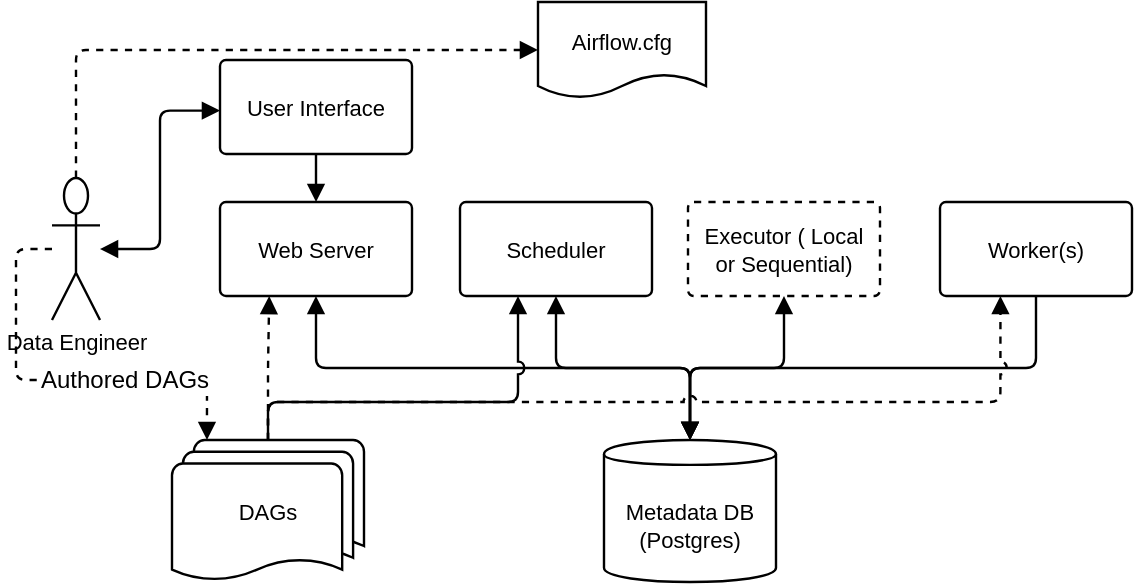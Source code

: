 <mxfile version="12.1.7" type="device" pages="1"><diagram id="4gz2J6RT8gPIovVUQYBP" name="Page-1"><mxGraphModel dx="1284" dy="802" grid="1" gridSize="10" guides="1" tooltips="1" connect="1" arrows="1" fold="1" page="1" pageScale="1" pageWidth="827" pageHeight="1169" math="0" shadow="0"><root><mxCell id="0"/><mxCell id="1" parent="0"/><mxCell id="Z4zIrTQcjmD4Xrg5V0Hz-1" value="Airflow.cfg" style="html=1;whiteSpace=wrap;shape=document;fontSize=11;fontColor=#000000;spacing=5;strokeOpacity=100;rounded=1;absoluteArcSize=1;arcSize=6;strokeWidth=1.2;size=0.25;spacingTop=-8;" vertex="1" parent="1"><mxGeometry x="371" y="230" width="84" height="48" as="geometry"/></mxCell><mxCell id="Z4zIrTQcjmD4Xrg5V0Hz-2" value="User Interface" style="html=1;whiteSpace=wrap;;fontSize=11;fontColor=#000000;spacing=5;strokeOpacity=100;rounded=1;absoluteArcSize=1;arcSize=6;strokeWidth=1.2;" vertex="1" parent="1"><mxGeometry x="212" y="259" width="96" height="47" as="geometry"/></mxCell><mxCell id="Z4zIrTQcjmD4Xrg5V0Hz-3" value="Web Server" style="html=1;whiteSpace=wrap;;fontSize=11;fontColor=#000000;spacing=5;strokeOpacity=100;rounded=1;absoluteArcSize=1;arcSize=6;strokeWidth=1.2;" vertex="1" parent="1"><mxGeometry x="212" y="330" width="96" height="47" as="geometry"/></mxCell><mxCell id="Z4zIrTQcjmD4Xrg5V0Hz-4" value="" style="html=1;jettySize=18;fontSize=11;strokeWidth=1.2;rounded=1;arcSize=10;edgeStyle=orthogonalEdgeStyle;startArrow=none;endArrow=block;endFill=1;exitX=0.5;exitY=1.013;exitPerimeter=1;entryX=0.5;entryY=-0.013;entryPerimeter=1;" edge="1" parent="1" source="Z4zIrTQcjmD4Xrg5V0Hz-2" target="Z4zIrTQcjmD4Xrg5V0Hz-3"><mxGeometry width="100" height="100" relative="1" as="geometry"/></mxCell><mxCell id="Z4zIrTQcjmD4Xrg5V0Hz-5" value="Data Engineer" style="html=1;whiteSpace=wrap;shape=umlActor;labelPosition=center;verticalLabelPosition=bottom;verticalAlign=top;whiteSpace=nowrap;fontSize=11;fontColor=#000000;spacing=0;strokeOpacity=100;rounded=1;absoluteArcSize=1;arcSize=6;strokeWidth=1.2;" vertex="1" parent="1"><mxGeometry x="128" y="318" width="24" height="71" as="geometry"/></mxCell><mxCell id="Z4zIrTQcjmD4Xrg5V0Hz-6" value="" style="html=1;jettySize=18;fontSize=11;strokeWidth=1.2;rounded=1;arcSize=10;edgeStyle=orthogonalEdgeStyle;startArrow=block;endFill=1;endArrow=block;endFill=1;exitX=0.554;exitY=0.5;exitPerimeter=1;entryX=-0.006;entryY=0.539;entryPerimeter=1;" edge="1" parent="1" source="Z4zIrTQcjmD4Xrg5V0Hz-5" target="Z4zIrTQcjmD4Xrg5V0Hz-2"><mxGeometry width="100" height="100" relative="1" as="geometry"/></mxCell><mxCell id="Z4zIrTQcjmD4Xrg5V0Hz-7" value="Metadata DB (Postgres)" style="html=1;whiteSpace=wrap;shape=cylinder;size=0.1;anchorPointDirection=0;boundedLbl=1;;fontSize=11;fontColor=#000000;spacing=5;strokeOpacity=100;rounded=1;absoluteArcSize=1;arcSize=6;strokeWidth=1.2;" vertex="1" parent="1"><mxGeometry x="404" y="449" width="86" height="71" as="geometry"/></mxCell><mxCell id="Z4zIrTQcjmD4Xrg5V0Hz-8" value="Scheduler" style="html=1;whiteSpace=wrap;;fontSize=11;fontColor=#000000;spacing=5;strokeOpacity=100;rounded=1;absoluteArcSize=1;arcSize=6;strokeWidth=1.2;" vertex="1" parent="1"><mxGeometry x="332" y="330" width="96" height="47" as="geometry"/></mxCell><mxCell id="Z4zIrTQcjmD4Xrg5V0Hz-9" value="Executor ( Local or Sequential)" style="html=1;whiteSpace=wrap;;fontSize=11;fontColor=#000000;spacing=5;strokeOpacity=100;rounded=1;absoluteArcSize=1;arcSize=6;dashed=1;strokeWidth=1.2;" vertex="1" parent="1"><mxGeometry x="446" y="330" width="96" height="47" as="geometry"/></mxCell><mxCell id="Z4zIrTQcjmD4Xrg5V0Hz-10" value="Worker(s)" style="html=1;whiteSpace=wrap;;fontSize=11;fontColor=#000000;spacing=5;strokeOpacity=100;rounded=1;absoluteArcSize=1;arcSize=6;strokeWidth=1.2;" vertex="1" parent="1"><mxGeometry x="572" y="330" width="96" height="47" as="geometry"/></mxCell><mxCell id="Z4zIrTQcjmD4Xrg5V0Hz-11" value="" style="html=1;jettySize=18;fontSize=11;strokeWidth=1.2;rounded=1;arcSize=10;edgeStyle=orthogonalEdgeStyle;startArrow=block;endFill=1;endArrow=block;endFill=1;exitX=0.5;exitY=1.013;exitPerimeter=1;entryX=0.5;entryY=-0.008;entryPerimeter=1;" edge="1" parent="1" source="Z4zIrTQcjmD4Xrg5V0Hz-3" target="Z4zIrTQcjmD4Xrg5V0Hz-7"><mxGeometry width="100" height="100" relative="1" as="geometry"/></mxCell><mxCell id="Z4zIrTQcjmD4Xrg5V0Hz-12" value="" style="html=1;jettySize=18;fontSize=11;strokeWidth=1.2;rounded=1;arcSize=10;edgeStyle=orthogonalEdgeStyle;startArrow=block;endFill=1;endArrow=block;endFill=1;exitX=0.5;exitY=1.013;exitPerimeter=1;entryX=0.5;entryY=-0.008;entryPerimeter=1;" edge="1" parent="1" source="Z4zIrTQcjmD4Xrg5V0Hz-8" target="Z4zIrTQcjmD4Xrg5V0Hz-7"><mxGeometry width="100" height="100" relative="1" as="geometry"/></mxCell><mxCell id="Z4zIrTQcjmD4Xrg5V0Hz-13" value="" style="html=1;jettySize=18;fontSize=11;strokeWidth=1.2;rounded=1;arcSize=10;edgeStyle=orthogonalEdgeStyle;startArrow=block;endFill=1;endArrow=block;endFill=1;exitX=0.5;exitY=1.013;exitPerimeter=1;entryX=0.5;entryY=-0.008;entryPerimeter=1;" edge="1" parent="1" source="Z4zIrTQcjmD4Xrg5V0Hz-9" target="Z4zIrTQcjmD4Xrg5V0Hz-7"><mxGeometry width="100" height="100" relative="1" as="geometry"/></mxCell><mxCell id="Z4zIrTQcjmD4Xrg5V0Hz-14" value="" style="html=1;jettySize=18;fontSize=11;strokeWidth=1.2;rounded=1;arcSize=10;edgeStyle=orthogonalEdgeStyle;startArrow=none;endArrow=block;endFill=1;exitX=0.5;exitY=1.013;exitPerimeter=1;entryX=0.5;entryY=-0.008;entryPerimeter=1;" edge="1" parent="1" source="Z4zIrTQcjmD4Xrg5V0Hz-10" target="Z4zIrTQcjmD4Xrg5V0Hz-7"><mxGeometry width="100" height="100" relative="1" as="geometry"/></mxCell><mxCell id="Z4zIrTQcjmD4Xrg5V0Hz-15" value="DAGs" style="html=1;whiteSpace=wrap;shape=mxgraph.flowchart.multi-document;fontSize=11;fontColor=#000000;spacing=5;strokeOpacity=100;rounded=1;absoluteArcSize=1;arcSize=6;strokeWidth=1.2;" vertex="1" parent="1"><mxGeometry x="188" y="449" width="96" height="71" as="geometry"/></mxCell><mxCell id="Z4zIrTQcjmD4Xrg5V0Hz-16" value="" style="html=1;jettySize=18;fontSize=11;strokeWidth=1.2;rounded=1;arcSize=10;edgeStyle=orthogonalEdgeStyle;startArrow=none;endArrow=block;endFill=1;exitX=0.5;exitY=-0.008;exitPerimeter=1;entryX=0.25;entryY=1.013;entryPerimeter=1;dashed=1;" edge="1" parent="1" source="Z4zIrTQcjmD4Xrg5V0Hz-15" target="Z4zIrTQcjmD4Xrg5V0Hz-3"><mxGeometry width="100" height="100" relative="1" as="geometry"/></mxCell><mxCell id="Z4zIrTQcjmD4Xrg5V0Hz-17" value="" style="html=1;jettySize=18;fontSize=11;strokeWidth=1.2;rounded=1;arcSize=10;edgeStyle=orthogonalEdgeStyle;startArrow=none;endArrow=block;endFill=1;exitX=0.5;exitY=-0.008;exitPerimeter=1;entryX=0.31;entryY=1.013;entryPerimeter=1;dashed=1;jumpStyle=arc;" edge="1" parent="1" source="Z4zIrTQcjmD4Xrg5V0Hz-15" target="Z4zIrTQcjmD4Xrg5V0Hz-10"><mxGeometry width="100" height="100" relative="1" as="geometry"><Array as="points"><mxPoint x="236" y="430"/><mxPoint x="602" y="430"/></Array></mxGeometry></mxCell><mxCell id="Z4zIrTQcjmD4Xrg5V0Hz-18" value="" style="html=1;jettySize=18;fontSize=11;strokeWidth=1.2;rounded=1;arcSize=10;edgeStyle=orthogonalEdgeStyle;startArrow=none;endArrow=block;endFill=1;exitX=0.455;exitY=0.5;exitPerimeter=1;entryX=0.177;entryY=-0.008;entryPerimeter=1;dashed=1;" edge="1" parent="1" source="Z4zIrTQcjmD4Xrg5V0Hz-5" target="Z4zIrTQcjmD4Xrg5V0Hz-15"><mxGeometry width="100" height="100" relative="1" as="geometry"/></mxCell><mxCell id="Z4zIrTQcjmD4Xrg5V0Hz-19" value="Authored DAGs" style="text;html=1;resizable=0;labelBackgroundColor=#ffffff;align=center;verticalAlign=middle;" vertex="1" parent="Z4zIrTQcjmD4Xrg5V0Hz-18"><mxGeometry x="0.314" relative="1" as="geometry"/></mxCell><mxCell id="Z4zIrTQcjmD4Xrg5V0Hz-20" value="" style="html=1;jettySize=18;fontSize=11;strokeWidth=1.2;rounded=1;arcSize=10;edgeStyle=orthogonalEdgeStyle;startArrow=none;endArrow=block;endFill=1;exitX=0.5;exitY=-0.008;exitPerimeter=1;entryX=0.297;entryY=1.013;entryPerimeter=1;jumpStyle=arc;" edge="1" parent="1" source="Z4zIrTQcjmD4Xrg5V0Hz-15" target="Z4zIrTQcjmD4Xrg5V0Hz-8"><mxGeometry width="100" height="100" relative="1" as="geometry"><Array as="points"><mxPoint x="236" y="430"/><mxPoint x="361" y="430"/></Array></mxGeometry></mxCell><mxCell id="Z4zIrTQcjmD4Xrg5V0Hz-21" value="" style="html=1;jettySize=18;fontSize=11;strokeWidth=1.2;rounded=1;arcSize=10;edgeStyle=orthogonalEdgeStyle;startArrow=block;endFill=1;endArrow=none;exitX=-0.007;exitY=0.5;exitPerimeter=1;entryX=0.5;entryY=-0.009;entryPerimeter=1;dashed=1;" edge="1" parent="1" source="Z4zIrTQcjmD4Xrg5V0Hz-1" target="Z4zIrTQcjmD4Xrg5V0Hz-5"><mxGeometry width="100" height="100" relative="1" as="geometry"/></mxCell></root></mxGraphModel></diagram></mxfile>